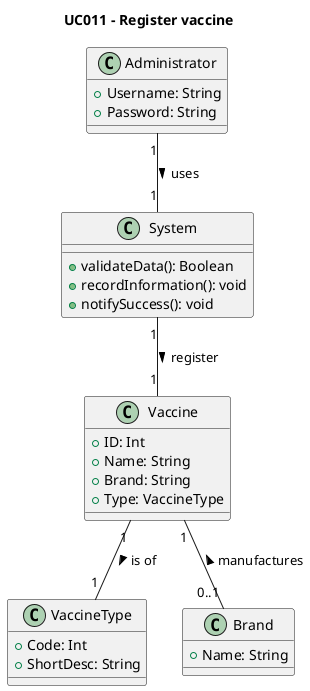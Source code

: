 @startuml
'skinparam monochrome true
'skinparam shadowing false


title UC011 - Register vaccine

class Administrator {
    +Username: String
    +Password: String
}


class Vaccine {
    +ID: Int
    +Name: String
    +Brand: String
    +Type: VaccineType
}

class VaccineType {
    +Code: Int
    +ShortDesc: String
}

class Brand {
    +Name: String
}

class System {
    +validateData(): Boolean
    +recordInformation(): void
    +notifySuccess(): void
}

' Relationships
Administrator "1" -- "1" System : uses >
System "1" -- "1" Vaccine : register >
Vaccine "1" -- "0..1" Brand : manufactures <
Vaccine "1" -- "1" VaccineType : is of >


@enduml